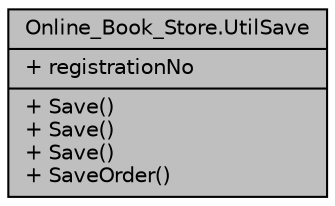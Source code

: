 digraph "Online_Book_Store.UtilSave"
{
 // LATEX_PDF_SIZE
  edge [fontname="Helvetica",fontsize="10",labelfontname="Helvetica",labelfontsize="10"];
  node [fontname="Helvetica",fontsize="10",shape=record];
  Node1 [label="{Online_Book_Store.UtilSave\n|+ registrationNo\l|+ Save()\l+ Save()\l+ Save()\l+ SaveOrder()\l}",height=0.2,width=0.4,color="black", fillcolor="grey75", style="filled", fontcolor="black",tooltip="This file save from the xml file."];
}
